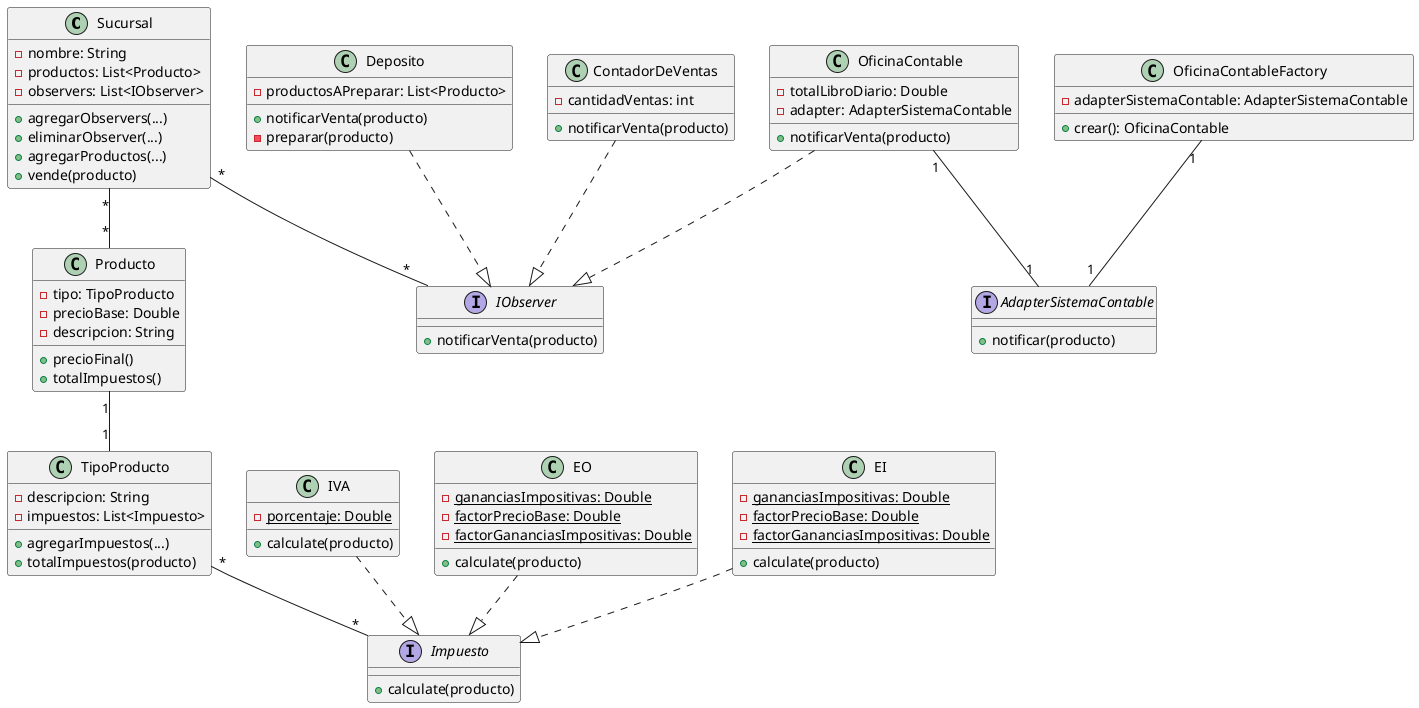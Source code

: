 @startuml

' Clases principales
class Sucursal {
  - nombre: String
  - productos: List<Producto>
  - observers: List<IObserver>
  + agregarObservers(...)
  + eliminarObserver(...)
  + agregarProductos(...)
  + vende(producto)
}

class Producto {
  - tipo: TipoProducto
  - precioBase: Double
  - descripcion: String
  + precioFinal()
  + totalImpuestos()
}

class TipoProducto {
  - descripcion: String
  - impuestos: List<Impuesto>
  + agregarImpuestos(...)
  + totalImpuestos(producto)
}

interface IObserver {
  + notificarVenta(producto)
}
class OficinaContable {
  - totalLibroDiario: Double
  - adapter: AdapterSistemaContable
  + notificarVenta(producto)
}

class Deposito {
  - productosAPreparar: List<Producto>
  + notificarVenta(producto)
  - preparar(producto)
}

class ContadorDeVentas {
  - cantidadVentas: int
  + notificarVenta(producto)
}

interface Impuesto {
  + calculate(producto)
}

class IVA {
  - {static} porcentaje: Double
  + calculate(producto)
}

class EO {
  - {static} gananciasImpositivas: Double
  - {static} factorPrecioBase: Double
  - {static} factorGananciasImpositivas: Double
  + calculate(producto)
}

class EI {
  - {static} gananciasImpositivas: Double
  - {static} factorPrecioBase: Double
  - {static} factorGananciasImpositivas: Double
  + calculate(producto)
}

interface AdapterSistemaContable {
  + notificar(producto)
}

class OficinaContableFactory {
  - adapterSistemaContable: AdapterSistemaContable
  + crear(): OficinaContable
}

' Relaciones
Sucursal "*" -- "*" Producto
Sucursal "*" -- "*" IObserver
Producto "1" -- "1" TipoProducto
TipoProducto "*" -- "*" Impuesto
OficinaContable ..|> IObserver
Deposito ..|> IObserver
ContadorDeVentas ..|> IObserver
IVA ..|> Impuesto
EO ..|> Impuesto
EI ..|> Impuesto
OficinaContable "1" -- "1" AdapterSistemaContable
OficinaContableFactory "1" -- "1" AdapterSistemaContable

@enduml 